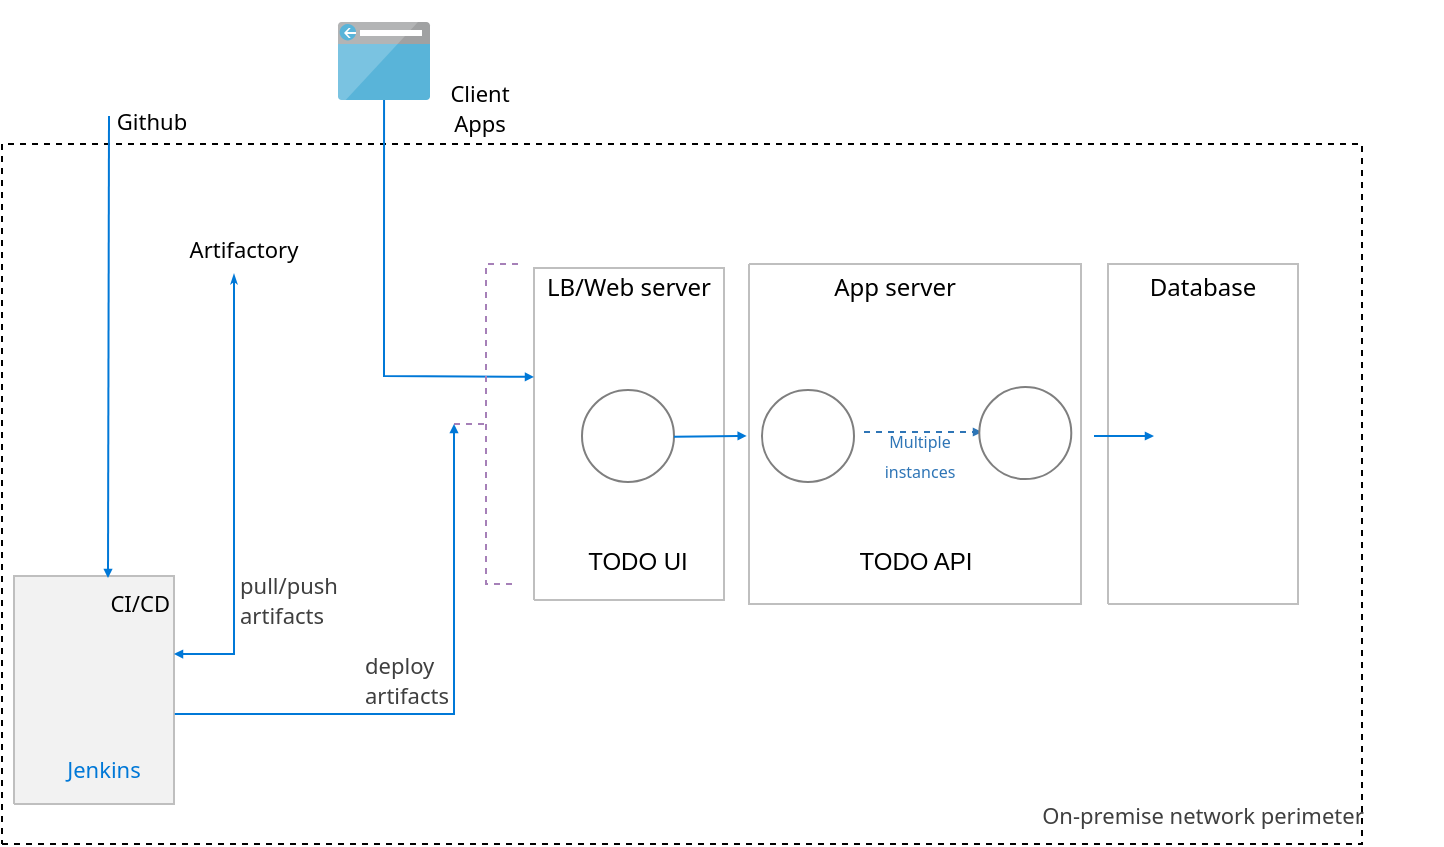 <mxfile version="14.7.1" type="github">
  <diagram name="Architecture" id="Architecture">
    <mxGraphModel dx="599" dy="339" grid="1" gridSize="10" guides="1" tooltips="1" connect="1" arrows="1" fold="1" page="1" pageScale="1" pageWidth="850" pageHeight="1100" math="0" shadow="0">
      <root>
        <mxCell id="0" />
        <mxCell id="1" parent="0" />
        <mxCell id="Cpq1ZpIzhN0V-iwIdP6c-247" style="vsdxID=182;gradientColor=none;shape=stencil(nZBLDoAgDERP0z3SIyjew0SURgSD+Lu9kMZoXLhwN9O+tukAlrNpJg1SzDH4QW/URgNYgZTkjA4UkwJUgGXng+6DX1zLfmoymdXo17xh5zmRJ6Q42BWCfc2oJfdAr+Yv+AP9Cb7OJ3H/2JG1HNGz/84klThPVCc=);dashed=1;labelBackgroundColor=#FFFFFF;rounded=0;html=1;whiteSpace=wrap;strokeWidth=1;perimeterSpacing=0;fillColor=none;shadow=0;" parent="1" vertex="1">
          <mxGeometry x="64" y="190" width="680" height="350" as="geometry" />
        </mxCell>
        <mxCell id="PjaEeioHZseRxcnawcMe-200" value="" style="shape=image;imageAspect=0;aspect=fixed;verticalLabelPosition=bottom;verticalAlign=top;fontSize=12;strokeColor=#000000;image=https://www.jfrog.com/confluence/download/attachments/46107468/RTF?version=2&amp;modificationDate=1572965730000&amp;api=v2;" parent="1" vertex="1">
          <mxGeometry x="150" y="194.5" width="60" height="60" as="geometry" />
        </mxCell>
        <mxCell id="PjaEeioHZseRxcnawcMe-180" value="" style="shape=image;imageAspect=0;aspect=fixed;verticalLabelPosition=bottom;verticalAlign=top;fontSize=12;strokeColor=#000000;image=https://www.opc-router.de/wp-content/uploads/2021/03/mongodb_thumbnail.png;" parent="1" vertex="1">
          <mxGeometry x="635" y="304.15" width="59" height="79.35" as="geometry" />
        </mxCell>
        <mxCell id="PjaEeioHZseRxcnawcMe-181" value="&lt;p style=&quot;margin-left: 0 ; margin-right: 0 ; margin-top: 0px ; margin-bottom: 0px ; text-indent: 0 ; direction: ltr&quot;&gt;&lt;font style=&quot;font-size: 8px ; font-family: &amp;#34;segoe ui&amp;#34; ; color: #595959 ; direction: ltr ; letter-spacing: 0px ; line-height: 120% ; opacity: 1&quot;&gt;&lt;br&gt;&lt;/font&gt;&lt;/p&gt;" style="verticalAlign=bottom;align=left;vsdxID=24;fillColor=none;gradientColor=none;shape=stencil(nZBLDoAgDERP0z3SIyjew0SURgSD+Lu9kMZoXLhwN9O+tukAlrNpJg1SzDH4QW/URgNYgZTkjA4UkwJUgGXng+6DX1zLfmoymdXo17xh5zmRJ6Q42BWCfc2oJfdAr+Yv+AP9Cb7OJ3H/2JG1HNGz/84klThPVCc=);strokeColor=#bfbfbf;spacingBottom=-1;spacingRight=-1;labelBackgroundColor=none;rounded=0;html=1;whiteSpace=wrap;" parent="1" vertex="1">
          <mxGeometry x="617" y="250" width="95" height="170" as="geometry" />
        </mxCell>
        <mxCell id="24" value="&lt;p style=&quot;margin-left: 0 ; margin-right: 0 ; margin-top: 0px ; margin-bottom: 0px ; text-indent: 0 ; direction: ltr&quot;&gt;&lt;font style=&quot;font-size: 8px ; font-family: &amp;#34;segoe ui&amp;#34; ; color: #595959 ; direction: ltr ; letter-spacing: 0px ; line-height: 120% ; opacity: 1&quot;&gt;&lt;br&gt;&lt;/font&gt;&lt;/p&gt;" style="verticalAlign=bottom;align=left;vsdxID=24;fillColor=none;gradientColor=none;shape=stencil(nZBLDoAgDERP0z3SIyjew0SURgSD+Lu9kMZoXLhwN9O+tukAlrNpJg1SzDH4QW/URgNYgZTkjA4UkwJUgGXng+6DX1zLfmoymdXo17xh5zmRJ6Q42BWCfc2oJfdAr+Yv+AP9Cb7OJ3H/2JG1HNGz/84klThPVCc=);strokeColor=#bfbfbf;spacingBottom=-1;spacingRight=-1;labelBackgroundColor=none;rounded=0;html=1;whiteSpace=wrap;" parent="1" vertex="1">
          <mxGeometry x="330" y="252" width="95" height="166" as="geometry" />
        </mxCell>
        <mxCell id="25" value="&lt;p style=&quot;margin-left: 0 ; margin-right: 0 ; margin-top: 0px ; margin-bottom: 0px ; text-indent: 0 ; direction: ltr&quot;&gt;&lt;font style=&quot;font-size: 8px ; font-family: &amp;#34;segoe ui&amp;#34; ; color: #595959 ; direction: ltr ; letter-spacing: 0px ; line-height: 120% ; opacity: 1&quot;&gt;&lt;br&gt;&lt;/font&gt;&lt;/p&gt;" style="verticalAlign=bottom;align=left;vsdxID=26;fillColor=none;gradientColor=none;shape=stencil(nZBLDoAgDERP0z3SIyjew0SURgSD+Lu9kMZoXLhwN9O+tukAlrNpJg1SzDH4QW/URgNYgZTkjA4UkwJUgGXng+6DX1zLfmoymdXo17xh5zmRJ6Q42BWCfc2oJfdAr+Yv+AP9Cb7OJ3H/2JG1HNGz/84klThPVCc=);strokeColor=#bfbfbf;spacingBottom=-1;spacingRight=-1;labelBackgroundColor=none;rounded=0;html=1;whiteSpace=wrap;direction=south;" parent="1" vertex="1">
          <mxGeometry x="437.5" y="250" width="166" height="170" as="geometry" />
        </mxCell>
        <mxCell id="27" value="&lt;font style=&quot;font-size: 12px ; font-family: &amp;#34;segoe ui&amp;#34; ; color: #000000 ; direction: ltr ; letter-spacing: 0px ; line-height: 120% ; opacity: 1&quot;&gt;LB/Web server&lt;br&gt;&lt;/font&gt;" style="verticalAlign=middle;align=center;vsdxID=29;fillColor=none;gradientColor=none;shape=stencil(nZBLDoAgDERP0z3SIyjew0SURgSD+Lu9kMZoXLhwN9O+tukAlrNpJg1SzDH4QW/URgNYgZTkjA4UkwJUgGXng+6DX1zLfmoymdXo17xh5zmRJ6Q42BWCfc2oJfdAr+Yv+AP9Cb7OJ3H/2JG1HNGz/84klThPVCc=);strokeColor=none;labelBackgroundColor=none;rounded=0;html=1;whiteSpace=wrap;" parent="1" vertex="1">
          <mxGeometry x="330" y="252" width="95" height="19" as="geometry" />
        </mxCell>
        <mxCell id="28" value="&lt;font style=&quot;font-size: 12px ; font-family: &amp;#34;segoe ui&amp;#34; ; color: #000000 ; direction: ltr ; letter-spacing: 0px ; line-height: 120% ; opacity: 1&quot;&gt;App server&lt;br&gt;&lt;/font&gt;" style="verticalAlign=middle;align=center;vsdxID=30;fillColor=none;gradientColor=none;shape=stencil(nZBLDoAgDERP0z3SIyjew0SURgSD+Lu9kMZoXLhwN9O+tukAlrNpJg1SzDH4QW/URgNYgZTkjA4UkwJUgGXng+6DX1zLfmoymdXo17xh5zmRJ6Q42BWCfc2oJfdAr+Yv+AP9Cb7OJ3H/2JG1HNGz/84klThPVCc=);strokeColor=none;labelBackgroundColor=none;rounded=0;html=1;whiteSpace=wrap;" parent="1" vertex="1">
          <mxGeometry x="431" y="252" width="159" height="19" as="geometry" />
        </mxCell>
        <mxCell id="159" style="vsdxID=111;edgeStyle=none;dashed=1;startArrow=none;endArrow=block;startSize=5;endSize=2;strokeColor=#2e75b6;spacingTop=0;spacingBottom=0;spacingLeft=0;spacingRight=0;verticalAlign=middle;html=1;labelBackgroundColor=#ffffff;rounded=0;" parent="1" edge="1">
          <mxGeometry relative="1" as="geometry">
            <mxPoint x="-1" as="offset" />
            <Array as="points" />
            <mxPoint x="495" y="334" as="sourcePoint" />
            <mxPoint x="554" y="334" as="targetPoint" />
          </mxGeometry>
        </mxCell>
        <mxCell id="51" value="&lt;font style=&quot;font-size: 8px ; font-family: &amp;#34;segoe ui&amp;#34; ; color: #2e75b6 ; direction: ltr ; letter-spacing: 0px ; line-height: 120% ; opacity: 1&quot;&gt;Multiple instances&lt;br&gt;&lt;/font&gt;" style="verticalAlign=middle;align=center;vsdxID=168;fillColor=none;gradientColor=none;shape=stencil(nZBLDoAgDERP0z3SIyjew0SURgSD+Lu9kMZoXLhwN9O+tukAlrNpJg1SzDH4QW/URgNYgZTkjA4UkwJUgGXng+6DX1zLfmoymdXo17xh5zmRJ6Q42BWCfc2oJfdAr+Yv+AP9Cb7OJ3H/2JG1HNGz/84klThPVCc=);strokeColor=none;labelBackgroundColor=none;rounded=0;html=1;whiteSpace=wrap;" parent="1" vertex="1">
          <mxGeometry x="493" y="335" width="60" height="19" as="geometry" />
        </mxCell>
        <mxCell id="88" value="&lt;div style=&quot;text-align: left&quot;&gt;&lt;span style=&quot;color: rgb(63 , 63 , 63) ; font-family: &amp;#34;segoe ui&amp;#34; ; font-size: 11px ; letter-spacing: 0px&quot;&gt;pull/push artifacts&lt;/span&gt;&lt;/div&gt;" style="verticalAlign=middle;align=center;vsdxID=275;fillColor=none;gradientColor=none;shape=stencil(nZBLDoAgDERP0z3SIyjew0SURgSD+Lu9kMZoXLhwN9O+tukAlrNpJg1SzDH4QW/URgNYgZTkjA4UkwJUgGXng+6DX1zLfmoymdXo17xh5zmRJ6Q42BWCfc2oJfdAr+Yv+AP9Cb7OJ3H/2JG1HNGz/84klThPVCc=);strokeColor=none;labelBackgroundColor=none;rounded=0;html=1;whiteSpace=wrap;" parent="1" vertex="1">
          <mxGeometry x="184" y="404" width="47" height="28" as="geometry" />
        </mxCell>
        <mxCell id="101" style="vsdxID=301;fillColor=none;gradientColor=none;labelBackgroundColor=none;rounded=0;strokeColor=none;html=1;whiteSpace=wrap;" parent="1" vertex="1">
          <mxGeometry x="444" y="313" width="47.35" height="46.92" as="geometry" />
        </mxCell>
        <mxCell id="102" value="" style="verticalAlign=top;align=center;vsdxID=302;fillColor=#FFFFFF;gradientColor=none;shape=stencil(vVHLDsIgEPwajiQI6RfU+h8bu22JCGRB2/69kG1iazx58DazM/vIjjBtmiCi0CplCjecbZ8nYc5Ca+snJJsLEqYTph0C4Ujh4XvmEaqzont41gkL96naodXKrGF6YSfQtUi0OXXDVlqPfJNP6usotUhYbJIUMmQb/GGrAxpRljVycDBuc1hKM2LclX8/7H9nFfB+82Cd45T2+mcspcSRmu4F);strokeColor=#7f7f7f;labelBackgroundColor=none;rounded=0;html=1;whiteSpace=wrap;" parent="101" vertex="1">
          <mxGeometry width="46" height="46" as="geometry" />
        </mxCell>
        <mxCell id="PjaEeioHZseRxcnawcMe-194" value="" style="shape=image;imageAspect=0;aspect=fixed;verticalLabelPosition=bottom;verticalAlign=top;fontSize=12;strokeColor=#000000;image=https://user-images.githubusercontent.com/3613230/41752586-476b0b24-7596-11e8-95fe-8fd3faa21e8a.png;" parent="101" vertex="1">
          <mxGeometry x="-7.65" y="-1.61" width="55" height="48.53" as="geometry" />
        </mxCell>
        <mxCell id="119" style="vsdxID=343;fillColor=none;gradientColor=none;labelBackgroundColor=none;rounded=0;strokeColor=none;html=1;whiteSpace=wrap;" parent="1" vertex="1">
          <mxGeometry x="354" y="313" width="46" height="46" as="geometry" />
        </mxCell>
        <mxCell id="120" value="" style="verticalAlign=top;align=center;vsdxID=337;fillColor=#FFFFFF;gradientColor=none;shape=stencil(vVHLDsIgEPwajiQI6RfU+h8bu22JCGRB2/69kG1iazx58DazM/vIjjBtmiCi0CplCjecbZ8nYc5Ca+snJJsLEqYTph0C4Ujh4XvmEaqzont41gkL96naodXKrGF6YSfQtUi0OXXDVlqPfJNP6usotUhYbJIUMmQb/GGrAxpRljVycDBuc1hKM2LclX8/7H9nFfB+82Cd45T2+mcspcSRmu4F);strokeColor=#7f7f7f;labelBackgroundColor=none;rounded=0;html=1;whiteSpace=wrap;" parent="119" vertex="1">
          <mxGeometry width="46" height="46" as="geometry" />
        </mxCell>
        <mxCell id="150" value="&lt;font style=&quot;font-size: 11px ; font-family: &amp;#34;segoe ui&amp;#34; ; direction: ltr ; letter-spacing: 0px ; line-height: 120% ; opacity: 1&quot;&gt;Artifactory&lt;br&gt;&lt;/font&gt;" style="verticalAlign=middle;align=center;vsdxID=390;fillColor=none;gradientColor=none;shape=stencil(nZBLDoAgDERP0z3SIyjew0SURgSD+Lu9kMZoXLhwN9O+tukAlrNpJg1SzDH4QW/URgNYgZTkjA4UkwJUgGXng+6DX1zLfmoymdXo17xh5zmRJ6Q42BWCfc2oJfdAr+Yv+AP9Cb7OJ3H/2JG1HNGz/84klThPVCc=);strokeColor=none;labelBackgroundColor=none;rounded=0;html=1;whiteSpace=wrap;" parent="1" vertex="1">
          <mxGeometry x="139" y="225.43" width="92" height="35" as="geometry" />
        </mxCell>
        <mxCell id="Cpq1ZpIzhN0V-iwIdP6c-179" value="&lt;font style=&quot;font-size: 12px&quot;&gt;TODO API&lt;/font&gt;" style="text;html=1;strokeColor=none;fillColor=none;align=center;verticalAlign=middle;whiteSpace=wrap;rounded=0;fontSize=12;" parent="1" vertex="1">
          <mxGeometry x="471.5" y="383.5" width="98" height="30" as="geometry" />
        </mxCell>
        <mxCell id="Cpq1ZpIzhN0V-iwIdP6c-241" value="" style="shape=image;verticalLabelPosition=bottom;labelBackgroundColor=#ffffff;verticalAlign=top;aspect=fixed;imageAspect=0;image=https://cdn4.iconfinder.com/data/icons/iconsimple-logotypes/512/github-512.png;" parent="1" vertex="1">
          <mxGeometry x="92.5" y="126" width="50" height="50" as="geometry" />
        </mxCell>
        <mxCell id="Cpq1ZpIzhN0V-iwIdP6c-243" style="vsdxID=134;edgeStyle=none;startArrow=block;endArrow=none;startSize=2;endSize=2;strokeColor=#0078d7;spacingTop=0;spacingBottom=0;spacingLeft=0;spacingRight=0;verticalAlign=middle;html=1;labelBackgroundColor=#ffffff;rounded=0;exitX=0;exitY=0.328;exitDx=0;exitDy=0;exitPerimeter=0;" parent="1" edge="1" source="24">
          <mxGeometry relative="1" as="geometry">
            <Array as="points">
              <mxPoint x="255" y="306" />
            </Array>
            <mxPoint x="255.335" y="308.324" as="sourcePoint" />
            <mxPoint x="255.03" y="158" as="targetPoint" />
          </mxGeometry>
        </mxCell>
        <mxCell id="52" value="&lt;font style=&quot;font-size:11px;font-family:Segoe UI;color:#000000;direction:ltr;letter-spacing:0px;line-height:120%;opacity:1&quot;&gt;Client Apps&lt;br/&gt;&lt;/font&gt;" style="verticalAlign=middle;align=center;vsdxID=181;fillColor=none;gradientColor=none;shape=stencil(nZBLDoAgDERP0z3SIyjew0SURgSD+Lu9kMZoXLhwN9O+tukAlrNpJg1SzDH4QW/URgNYgZTkjA4UkwJUgGXng+6DX1zLfmoymdXo17xh5zmRJ6Q42BWCfc2oJfdAr+Yv+AP9Cb7OJ3H/2JG1HNGz/84klThPVCc=);strokeColor=none;labelBackgroundColor=none;rounded=0;html=1;whiteSpace=wrap;" parent="1" vertex="1">
          <mxGeometry x="284" y="161.5" width="38" height="20" as="geometry" />
        </mxCell>
        <mxCell id="Cpq1ZpIzhN0V-iwIdP6c-245" value="&lt;font style=&quot;font-size: 11px ; font-family: &amp;#34;segoe ui&amp;#34; ; color: #000000 ; direction: ltr ; letter-spacing: 0px ; line-height: 120% ; opacity: 1&quot;&gt;Github&lt;br&gt;&lt;/font&gt;" style="verticalAlign=middle;align=center;vsdxID=181;fillColor=none;gradientColor=none;shape=stencil(nZBLDoAgDERP0z3SIyjew0SURgSD+Lu9kMZoXLhwN9O+tukAlrNpJg1SzDH4QW/URgNYgZTkjA4UkwJUgGXng+6DX1zLfmoymdXo17xh5zmRJ6Q42BWCfc2oJfdAr+Yv+AP9Cb7OJ3H/2JG1HNGz/84klThPVCc=);strokeColor=none;labelBackgroundColor=none;rounded=0;html=1;whiteSpace=wrap;" parent="1" vertex="1">
          <mxGeometry x="120" y="169" width="38" height="20" as="geometry" />
        </mxCell>
        <mxCell id="153" value="&lt;div&gt;&lt;span style=&quot;font-family: &amp;#34;segoe ui&amp;#34; ; font-size: 11px ; letter-spacing: 0px&quot;&gt;CI/CD&lt;/span&gt;&lt;/div&gt;" style="verticalAlign=top;align=right;vsdxID=274;fillColor=#f2f2f2;gradientColor=none;shape=stencil(nZBLDoAgDERP0z3SIyjew0SURgSD+Lu9kMZoXLhwN9O+tukAlrNpJg1SzDH4QW/URgNYgZTkjA4UkwJUgGXng+6DX1zLfmoymdXo17xh5zmRJ6Q42BWCfc2oJfdAr+Yv+AP9Cb7OJ3H/2JG1HNGz/84klThPVCc=);strokeColor=#bfbfbf;labelBackgroundColor=none;rounded=0;html=1;whiteSpace=wrap;" parent="1" vertex="1">
          <mxGeometry x="70" y="406" width="80" height="114" as="geometry" />
        </mxCell>
        <mxCell id="155" value="&lt;font style=&quot;font-size: 11px ; font-family: &amp;#34;segoe ui&amp;#34; ; color: #0078d7 ; direction: ltr ; letter-spacing: 0px ; line-height: 120% ; opacity: 1&quot;&gt;Jenkins&lt;br&gt;&lt;/font&gt;" style="verticalAlign=middle;align=center;vsdxID=173;fillColor=none;gradientColor=none;shape=stencil(nZBLDoAgDERP0z3SIyjew0SURgSD+Lu9kMZoXLhwN9O+tukAlrNpJg1SzDH4QW/URgNYgZTkjA4UkwJUgGXng+6DX1zLfmoymdXo17xh5zmRJ6Q42BWCfc2oJfdAr+Yv+AP9Cb7OJ3H/2JG1HNGz/84klThPVCc=);strokeColor=none;labelBackgroundColor=none;rounded=0;html=1;whiteSpace=wrap;" parent="1" vertex="1">
          <mxGeometry x="80" y="485" width="70" height="35" as="geometry" />
        </mxCell>
        <mxCell id="R70YHDZ5rD5ZLVwwbKBx-177" style="vsdxID=134;edgeStyle=none;startArrow=block;endArrow=none;startSize=2;endSize=2;strokeColor=#0078d7;spacingTop=0;spacingBottom=0;spacingLeft=0;spacingRight=0;verticalAlign=middle;html=1;labelBackgroundColor=#ffffff;rounded=0;entryX=0.5;entryY=1;entryDx=0;entryDy=0;" parent="1" target="Cpq1ZpIzhN0V-iwIdP6c-241" edge="1">
          <mxGeometry relative="1" as="geometry">
            <Array as="points" />
            <mxPoint x="117" y="407" as="sourcePoint" />
            <mxPoint x="117.0" y="186" as="targetPoint" />
          </mxGeometry>
        </mxCell>
        <mxCell id="y_L1rLnan1oXnGs_XWC_-179" style="vsdxID=174;edgeStyle=none;startArrow=block;endArrow=none;startSize=2;endSize=2;strokeColor=#0078d7;spacingTop=0;spacingBottom=0;spacingLeft=0;spacingRight=0;verticalAlign=middle;html=1;labelBackgroundColor=#ffffff;rounded=0;" parent="1" edge="1">
          <mxGeometry relative="1" as="geometry">
            <Array as="points">
              <mxPoint x="610" y="336" />
            </Array>
            <mxPoint x="640" y="336" as="sourcePoint" />
            <mxPoint x="630" y="336" as="targetPoint" />
          </mxGeometry>
        </mxCell>
        <mxCell id="XGJTlnXFi1ueoiBMRHXA-184" value="&lt;font style=&quot;font-size: 12px&quot;&gt;TODO UI&lt;/font&gt;" style="text;html=1;strokeColor=none;fillColor=none;align=center;verticalAlign=middle;whiteSpace=wrap;rounded=0;fontSize=12;" parent="1" vertex="1">
          <mxGeometry x="333" y="383.5" width="98" height="30" as="geometry" />
        </mxCell>
        <mxCell id="OXFVEwI2tE2bpbJsLajP-177" value="" style="shape=image;imageAspect=0;aspect=fixed;verticalLabelPosition=bottom;verticalAlign=top;image=https://www.jenkins.io/images/logos/jenkins/256.png;" parent="1" vertex="1">
          <mxGeometry x="92.5" y="432" width="45" height="62.27" as="geometry" />
        </mxCell>
        <mxCell id="PjaEeioHZseRxcnawcMe-177" value="" style="shape=image;imageAspect=0;aspect=fixed;verticalLabelPosition=bottom;verticalAlign=top;image=https://static.thenounproject.com/png/754075-200.png;" parent="1" vertex="1">
          <mxGeometry x="672.27" y="118.5" width="76" height="76" as="geometry" />
        </mxCell>
        <mxCell id="PjaEeioHZseRxcnawcMe-178" value="" style="shape=image;imageAspect=0;aspect=fixed;verticalLabelPosition=bottom;verticalAlign=top;strokeColor=#000000;image=https://static-00.iconduck.com/assets.00/virtual-machines-icon-512x464-nlf7gddb.png;" parent="1" vertex="1">
          <mxGeometry x="330" y="228.43" width="26" height="23.57" as="geometry" />
        </mxCell>
        <mxCell id="44" style="vsdxID=126;fillColor=none;gradientColor=none;strokeColor=none;labelBackgroundColor=none;rounded=0;html=1;whiteSpace=wrap;" parent="1" vertex="1">
          <mxGeometry x="232" y="129" width="76.5" height="60" as="geometry" />
        </mxCell>
        <mxCell id="45" style="vsdxID=127;fillColor=#59b4d9;gradientColor=none;shape=stencil(vVLLDsIgEPwajjQUTBPOVf+DWNoSEZot2vr3gqD2YTz04G13dnZnFwaxsm9FJxElvQN7loOqXIvYHlGqTCtBOR8hdkCsrC3IBuzVVDHvRGCG6GJvYcIY+0jooOQeM84yzp/IMZIFnHwVEnmXkTzyITUUGaEReVFm83KS5o9YjKrHYJ1wypqZthbQSOyVcK1FMyv1g5TdCk67aWUmh/Diq/LWO96br17mD7csxX9QNxJXH+2Dj0VqpXV02LS+tJSHoh3Z4QE=);strokeColor=none;strokeWidth=2;spacingTop=-3;spacingBottom=-3;spacingLeft=-3;spacingRight=-3;labelBackgroundColor=none;rounded=0;html=1;whiteSpace=wrap;" parent="44" vertex="1">
          <mxGeometry y="9" width="46" height="30" as="geometry" />
        </mxCell>
        <mxCell id="46" style="vsdxID=128;fillColor=#a0a1a2;gradientColor=none;shape=stencil(tZLdDoIwDIWfZpcjg4mRa8T3WGTA4txINwXf3uFAfkQvSLxre76uaXcQTU3Fao4iYizoC29EbitEjyiKhKo4COsiRDNE00IDL0HfVO7zmnVkF131vXuh9X3JvmuJyMOn5JWdPCmFmpC77yCDs1NgAAMSehZ6OIyDhPpSO20no36Iex2zVhgM2jIrtJrRkkHJsRuGC8nKmWQazuuP8uoei9HkBzqI2+D3UpuvtPo5fzmRC0aHFEJKb7CpvnSUK3k30uwJ);strokeColor=none;strokeWidth=2;spacingTop=-3;spacingBottom=-3;spacingLeft=-3;spacingRight=-3;labelBackgroundColor=none;rounded=0;html=1;whiteSpace=wrap;" parent="44" vertex="1">
          <mxGeometry width="46" height="11" as="geometry" />
        </mxCell>
        <mxCell id="47" style="vsdxID=129;fillColor=#FFFFFF;gradientColor=none;fillOpacity=20;strokeOpacity=20;shape=stencil(vVLREoIgEPwaHnFQ0sZns/9gEpWJxDko8e/DMNO0Xprp7W53j7vjFtFM16zlKCLagDrzThSmRvSAokg0NQdhXIRojmhWKuAVqGtT+Lxlg3KILuo2vGB93S6I06EoIr0HyCM7ei2Dk2Ng0iZeCv0T2IcesfNiMtHJ+LbFzAqNQRlmhGoWYsmg4th1wqVk1YLSHeftCh5nk6LhnzqncUB/2WP1KyEh/9okDRK62XtTPQ22db6l9PupXfDySCmk9Bab8++ecpD3I83v);strokeColor=none;strokeWidth=2;spacingTop=-3;spacingBottom=-3;spacingLeft=-3;spacingRight=-3;labelBackgroundColor=none;rounded=0;html=1;whiteSpace=wrap;" parent="44" vertex="1">
          <mxGeometry width="40" height="39" as="geometry" />
        </mxCell>
        <mxCell id="48" style="vsdxID=130;fillColor=#FFFFFF;gradientColor=none;shape=stencil(nZBLDoAgDERP0z3SIyjew0SURgSD+Lu9kMZoXLhwN9O+tukAlrNpJg1SzDH4QW/URgNYgZTkjA4UkwJUgGXng+6DX1zLfmoymdXo17xh5zmRJ6Q42BWCfc2oJfdAr+Yv+AP9Cb7OJ3H/2JG1HNGz/84klThPVCc=);strokeColor=none;strokeWidth=2;spacingTop=-3;spacingBottom=-3;spacingLeft=-3;spacingRight=-3;labelBackgroundColor=none;rounded=0;html=1;whiteSpace=wrap;" parent="44" vertex="1">
          <mxGeometry x="11" y="4" width="31" height="3" as="geometry" />
        </mxCell>
        <mxCell id="49" style="vsdxID=131;fillColor=#59b4d9;gradientColor=none;shape=stencil(lVHREoIgEPwaHnEQtHw3+w8mUZlInIOS/j4InVKnqd7udm/3Fg6x0nR8EIgSY0GfxShr2yF2QJTKvhMgra8QqxArGw2iBX3t69gPPEyG6qJvwcFFXUpI0FByj31eJHnxRI5xnMPJs+DWNIGNYvbM0iSjC9dph8PcSYNBW26l7hec4tAK7LfhRvF2ChcpMwoxbOBP+Xb7Tb4Z+vrmvxOSHxL64vX7jVQqHu+dX1/LQ/HSrHoA);strokeColor=none;strokeWidth=2;spacingTop=-3;spacingBottom=-3;spacingLeft=-3;spacingRight=-3;labelBackgroundColor=none;rounded=0;html=1;whiteSpace=wrap;" parent="44" vertex="1">
          <mxGeometry x="2" y="1" width="7" height="7" as="geometry" />
        </mxCell>
        <mxCell id="50" style="vsdxID=132;fillColor=#FFFFFF;gradientColor=none;shape=stencil(nZLdDoIwDIWfprdLtzqQa8T3IGHIIjIyhj9vL3MxgkYQ70677zRdeoDSrspbBQI7Z81RXXThKqAdCKGbSlntBgWUAaWlsepgTd8UoW5zT3p1Mmc/4Rp8MmI89i6Bt9DhiI96H/BaNyOcEhbT7zhOULlq8Az8ufQMLCKG08kbzjD+bnj+6E9cblnC16yzYFi80CBe1y11XYdwjN/f0zC0QpIouwM=);strokeColor=none;strokeWidth=2;spacingTop=-3;spacingBottom=-3;spacingLeft=-3;spacingRight=-3;labelBackgroundColor=none;rounded=0;html=1;whiteSpace=wrap;" parent="44" vertex="1">
          <mxGeometry x="3" y="3" width="6" height="5" as="geometry" />
        </mxCell>
        <mxCell id="PjaEeioHZseRxcnawcMe-192" value="&lt;font style=&quot;font-size: 12px ; font-family: &amp;#34;segoe ui&amp;#34; ; color: #000000 ; direction: ltr ; letter-spacing: 0px ; line-height: 120% ; opacity: 1&quot;&gt;Database&lt;br&gt;&lt;/font&gt;" style="verticalAlign=middle;align=center;vsdxID=29;fillColor=none;gradientColor=none;shape=stencil(nZBLDoAgDERP0z3SIyjew0SURgSD+Lu9kMZoXLhwN9O+tukAlrNpJg1SzDH4QW/URgNYgZTkjA4UkwJUgGXng+6DX1zLfmoymdXo17xh5zmRJ6Q42BWCfc2oJfdAr+Yv+AP9Cb7OJ3H/2JG1HNGz/84klThPVCc=);strokeColor=none;labelBackgroundColor=none;rounded=0;html=1;whiteSpace=wrap;" parent="1" vertex="1">
          <mxGeometry x="617" y="252" width="95" height="19" as="geometry" />
        </mxCell>
        <mxCell id="PjaEeioHZseRxcnawcMe-195" style="vsdxID=301;fillColor=none;gradientColor=none;labelBackgroundColor=none;rounded=0;strokeColor=none;html=1;whiteSpace=wrap;" parent="1" vertex="1">
          <mxGeometry x="552.65" y="311.54" width="47.35" height="46.92" as="geometry" />
        </mxCell>
        <mxCell id="PjaEeioHZseRxcnawcMe-196" value="" style="verticalAlign=top;align=center;vsdxID=302;fillColor=#FFFFFF;gradientColor=none;shape=stencil(vVHLDsIgEPwajiQI6RfU+h8bu22JCGRB2/69kG1iazx58DazM/vIjjBtmiCi0CplCjecbZ8nYc5Ca+snJJsLEqYTph0C4Ujh4XvmEaqzont41gkL96naodXKrGF6YSfQtUi0OXXDVlqPfJNP6usotUhYbJIUMmQb/GGrAxpRljVycDBuc1hKM2LclX8/7H9nFfB+82Cd45T2+mcspcSRmu4F);strokeColor=#7f7f7f;labelBackgroundColor=none;rounded=0;html=1;whiteSpace=wrap;" parent="PjaEeioHZseRxcnawcMe-195" vertex="1">
          <mxGeometry width="46" height="46" as="geometry" />
        </mxCell>
        <mxCell id="PjaEeioHZseRxcnawcMe-197" value="" style="shape=image;imageAspect=0;aspect=fixed;verticalLabelPosition=bottom;verticalAlign=top;fontSize=12;strokeColor=#000000;image=https://user-images.githubusercontent.com/3613230/41752586-476b0b24-7596-11e8-95fe-8fd3faa21e8a.png;" parent="PjaEeioHZseRxcnawcMe-195" vertex="1">
          <mxGeometry x="-7.65" y="-1.61" width="55" height="48.53" as="geometry" />
        </mxCell>
        <mxCell id="PjaEeioHZseRxcnawcMe-198" value="" style="shape=image;imageAspect=0;aspect=fixed;verticalLabelPosition=bottom;verticalAlign=top;strokeColor=#000000;image=https://static-00.iconduck.com/assets.00/virtual-machines-icon-512x464-nlf7gddb.png;" parent="1" vertex="1">
          <mxGeometry x="431" y="228.43" width="26" height="23.57" as="geometry" />
        </mxCell>
        <mxCell id="PjaEeioHZseRxcnawcMe-199" value="" style="shape=image;imageAspect=0;aspect=fixed;verticalLabelPosition=bottom;verticalAlign=top;strokeColor=#000000;image=https://static-00.iconduck.com/assets.00/virtual-machines-icon-512x464-nlf7gddb.png;" parent="1" vertex="1">
          <mxGeometry x="617" y="225.43" width="26" height="23.57" as="geometry" />
        </mxCell>
        <mxCell id="PjaEeioHZseRxcnawcMe-201" style="vsdxID=134;edgeStyle=none;startArrow=block;endArrow=classicThin;startSize=2;endSize=2;strokeColor=#0078d7;spacingTop=0;spacingBottom=0;spacingLeft=0;spacingRight=0;verticalAlign=middle;html=1;labelBackgroundColor=#ffffff;rounded=0;exitX=1;exitY=0.386;exitDx=0;exitDy=0;exitPerimeter=0;endFill=1;" parent="1" edge="1">
          <mxGeometry relative="1" as="geometry">
            <Array as="points">
              <mxPoint x="180" y="445" />
            </Array>
            <mxPoint x="150" y="445.004" as="sourcePoint" />
            <mxPoint x="180" y="255" as="targetPoint" />
          </mxGeometry>
        </mxCell>
        <mxCell id="PjaEeioHZseRxcnawcMe-202" value="" style="strokeWidth=1;html=1;shape=mxgraph.flowchart.annotation_2;align=left;labelPosition=right;pointerEvents=1;fontSize=12;dashed=1;strokeColor=#A680B8;" parent="1" vertex="1">
          <mxGeometry x="290" y="250" width="32" height="160" as="geometry" />
        </mxCell>
        <mxCell id="PjaEeioHZseRxcnawcMe-203" style="vsdxID=134;edgeStyle=none;startArrow=block;endArrow=none;startSize=2;endSize=2;strokeColor=#0078d7;spacingTop=0;spacingBottom=0;spacingLeft=0;spacingRight=0;verticalAlign=middle;html=1;labelBackgroundColor=#ffffff;rounded=0;entryX=1.005;entryY=0.605;entryDx=0;entryDy=0;entryPerimeter=0;exitX=0;exitY=0.5;exitDx=0;exitDy=0;exitPerimeter=0;" parent="1" source="PjaEeioHZseRxcnawcMe-202" target="153" edge="1">
          <mxGeometry relative="1" as="geometry">
            <Array as="points">
              <mxPoint x="290" y="475" />
            </Array>
            <mxPoint x="310" y="413" as="sourcePoint" />
            <mxPoint x="233.5" y="387" as="targetPoint" />
          </mxGeometry>
        </mxCell>
        <mxCell id="PjaEeioHZseRxcnawcMe-204" value="&lt;div style=&quot;text-align: left&quot;&gt;&lt;span style=&quot;color: rgb(63 , 63 , 63) ; font-family: &amp;#34;segoe ui&amp;#34; ; font-size: 11px ; letter-spacing: 0px&quot;&gt;deploy&lt;/span&gt;&lt;/div&gt;&lt;div style=&quot;text-align: left&quot;&gt;&lt;span style=&quot;color: rgb(63 , 63 , 63) ; font-family: &amp;#34;segoe ui&amp;#34; ; font-size: 11px ; letter-spacing: 0px&quot;&gt;artifacts&lt;/span&gt;&lt;/div&gt;" style="verticalAlign=middle;align=center;vsdxID=275;fillColor=none;gradientColor=none;shape=stencil(nZBLDoAgDERP0z3SIyjew0SURgSD+Lu9kMZoXLhwN9O+tukAlrNpJg1SzDH4QW/URgNYgZTkjA4UkwJUgGXng+6DX1zLfmoymdXo17xh5zmRJ6Q42BWCfc2oJfdAr+Yv+AP9Cb7OJ3H/2JG1HNGz/84klThPVCc=);strokeColor=none;labelBackgroundColor=none;rounded=0;html=1;whiteSpace=wrap;" parent="1" vertex="1">
          <mxGeometry x="243" y="444.37" width="47" height="28" as="geometry" />
        </mxCell>
        <mxCell id="x6dMfpFJ78mqeGFsQGTt-177" value="" style="shape=image;imageAspect=0;aspect=fixed;verticalLabelPosition=bottom;verticalAlign=top;dashed=1;fontSize=12;strokeColor=#A680B8;strokeWidth=1;image=https://avatars.githubusercontent.com/u/33972111?s=280&amp;v=4;" vertex="1" parent="1">
          <mxGeometry x="333" y="271" width="32" height="32" as="geometry" />
        </mxCell>
        <mxCell id="x6dMfpFJ78mqeGFsQGTt-178" value="" style="shape=image;imageAspect=0;aspect=fixed;verticalLabelPosition=bottom;verticalAlign=top;dashed=1;fontSize=12;strokeColor=#A680B8;strokeWidth=1;image=https://avatars.githubusercontent.com/u/33972111?s=280&amp;v=4;" vertex="1" parent="1">
          <mxGeometry x="444.0" y="271" width="32" height="32" as="geometry" />
        </mxCell>
        <mxCell id="x6dMfpFJ78mqeGFsQGTt-179" value="" style="shape=image;imageAspect=0;aspect=fixed;verticalLabelPosition=bottom;verticalAlign=top;dashed=1;fontSize=12;strokeColor=#A680B8;strokeWidth=1;image=https://avatars.githubusercontent.com/u/33972111?s=280&amp;v=4;" vertex="1" parent="1">
          <mxGeometry x="620" y="271" width="32" height="32" as="geometry" />
        </mxCell>
        <mxCell id="x6dMfpFJ78mqeGFsQGTt-180" value="" style="shape=image;imageAspect=0;aspect=fixed;verticalLabelPosition=bottom;verticalAlign=top;dashed=1;fontSize=12;strokeColor=#A680B8;strokeWidth=1;image=https://avatars.githubusercontent.com/u/33972111?s=280&amp;v=4;" vertex="1" parent="1">
          <mxGeometry x="71" y="404" width="32" height="32" as="geometry" />
        </mxCell>
        <mxCell id="x6dMfpFJ78mqeGFsQGTt-181" value="" style="shape=image;imageAspect=0;aspect=fixed;verticalLabelPosition=bottom;verticalAlign=top;strokeColor=#000000;image=https://static-00.iconduck.com/assets.00/virtual-machines-icon-512x464-nlf7gddb.png;" vertex="1" parent="1">
          <mxGeometry x="80" y="382.43" width="26" height="23.57" as="geometry" />
        </mxCell>
        <mxCell id="x6dMfpFJ78mqeGFsQGTt-182" value="" style="shape=image;imageAspect=0;aspect=fixed;verticalLabelPosition=bottom;verticalAlign=top;fontSize=12;strokeColor=#000000;image=https://destatic.blob.core.windows.net/images/nginx.png;" vertex="1" parent="1">
          <mxGeometry x="361.5" y="318.3" width="32" height="36.33" as="geometry" />
        </mxCell>
        <mxCell id="x6dMfpFJ78mqeGFsQGTt-184" style="vsdxID=174;edgeStyle=none;startArrow=block;endArrow=none;startSize=2;endSize=2;strokeColor=#0078d7;spacingTop=0;spacingBottom=0;spacingLeft=0;spacingRight=0;verticalAlign=middle;html=1;labelBackgroundColor=#ffffff;rounded=0;" edge="1" parent="1" source="PjaEeioHZseRxcnawcMe-194">
          <mxGeometry relative="1" as="geometry">
            <Array as="points">
              <mxPoint x="400" y="336.33" />
            </Array>
            <mxPoint x="430" y="336.33" as="sourcePoint" />
            <mxPoint x="420" y="336.33" as="targetPoint" />
          </mxGeometry>
        </mxCell>
        <mxCell id="x6dMfpFJ78mqeGFsQGTt-185" value="" style="shape=image;imageAspect=0;aspect=fixed;verticalLabelPosition=bottom;verticalAlign=top;shadow=0;dashed=1;fontSize=12;strokeColor=#6666FF;strokeWidth=1;fillColor=none;image=https://cdn4.iconfinder.com/data/icons/logos-brands-5/24/react-512.png;" vertex="1" parent="1">
          <mxGeometry x="391" y="352.46" width="16" height="16" as="geometry" />
        </mxCell>
        <mxCell id="x6dMfpFJ78mqeGFsQGTt-187" value="&lt;div style=&quot;text-align: left&quot;&gt;&lt;span style=&quot;font-size: 11px&quot;&gt;&lt;font color=&quot;#3f3f3f&quot; face=&quot;segoe ui&quot;&gt;On-premise&lt;/font&gt;&lt;/span&gt;&lt;span style=&quot;color: rgb(63 , 63 , 63) ; font-family: &amp;#34;segoe ui&amp;#34; ; font-size: 11px ; letter-spacing: 0px&quot;&gt;&amp;nbsp;network perimeter&lt;/span&gt;&lt;/div&gt;" style="verticalAlign=middle;align=center;vsdxID=275;fillColor=none;gradientColor=none;shape=stencil(nZBLDoAgDERP0z3SIyjew0SURgSD+Lu9kMZoXLhwN9O+tukAlrNpJg1SzDH4QW/URgNYgZTkjA4UkwJUgGXng+6DX1zLfmoymdXo17xh5zmRJ6Q42BWCfc2oJfdAr+Yv+AP9Cb7OJ3H/2JG1HNGz/84klThPVCc=);strokeColor=none;labelBackgroundColor=none;rounded=0;html=1;whiteSpace=wrap;" vertex="1" parent="1">
          <mxGeometry x="545.18" y="512" width="238.65" height="28" as="geometry" />
        </mxCell>
      </root>
    </mxGraphModel>
  </diagram>
</mxfile>
